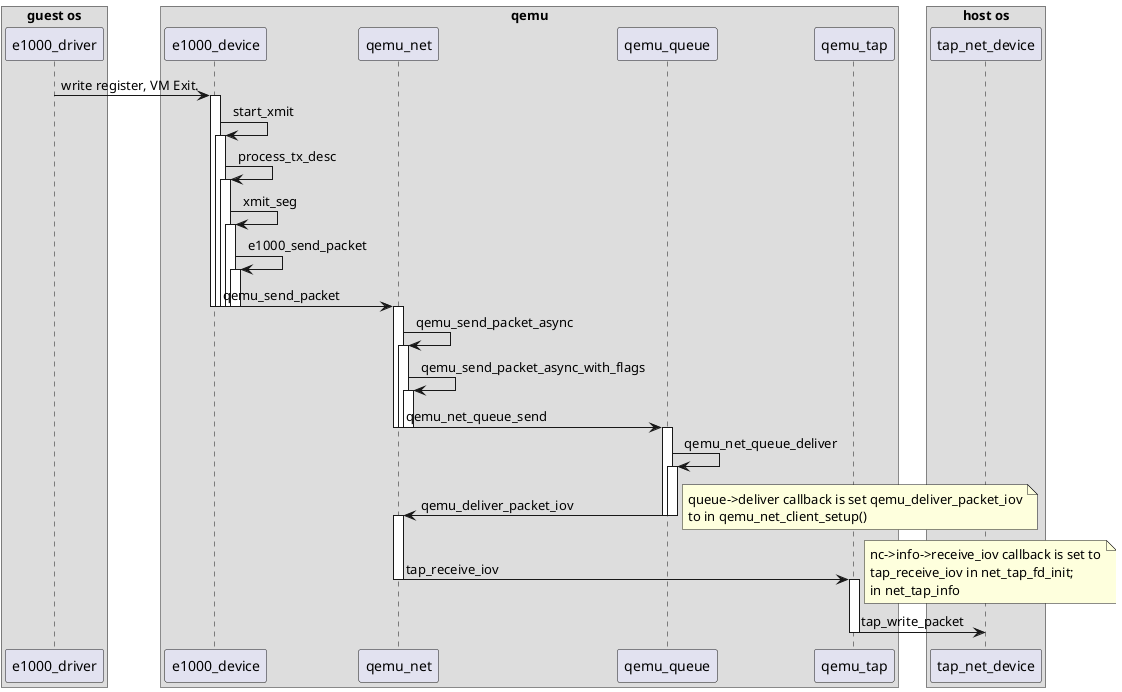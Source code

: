 @startuml

box guest os
participant e1000_driver as A
end box

box qemu
participant e1000_device as B
participant qemu_net as C
participant qemu_queue as D
participant qemu_tap as E
end box

box host os
participant tap_net_device as F
end box

A->B: write register, VM Exit.
activate B
    B->B:start_xmit
    activate B
        B->B: process_tx_desc
        activate B
            B->B: xmit_seg
            activate B
                B->B: e1000_send_packet
                activate B
                    B->C: qemu_send_packet
                deactivate B
            deactivate B
        deactivate B
    deactivate B
deactivate B

activate C
    C->C: qemu_send_packet_async
    activate C
        C->C: qemu_send_packet_async_with_flags
        activate C
            C->D: qemu_net_queue_send
        deactivate C
    deactivate C
deactivate C

activate D
    D->D: qemu_net_queue_deliver
    activate D
        D->C: qemu_deliver_packet_iov
        note right
        queue->deliver callback is set qemu_deliver_packet_iov
        to in qemu_net_client_setup()
        end note
    deactivate D
deactivate D

activate C
    C->E: tap_receive_iov
    note right
    nc->info->receive_iov callback is set to
    tap_receive_iov in net_tap_fd_init;
    in net_tap_info
    end note
deactivate C

activate E
E->F: tap_write_packet
deactivate E

@enduml